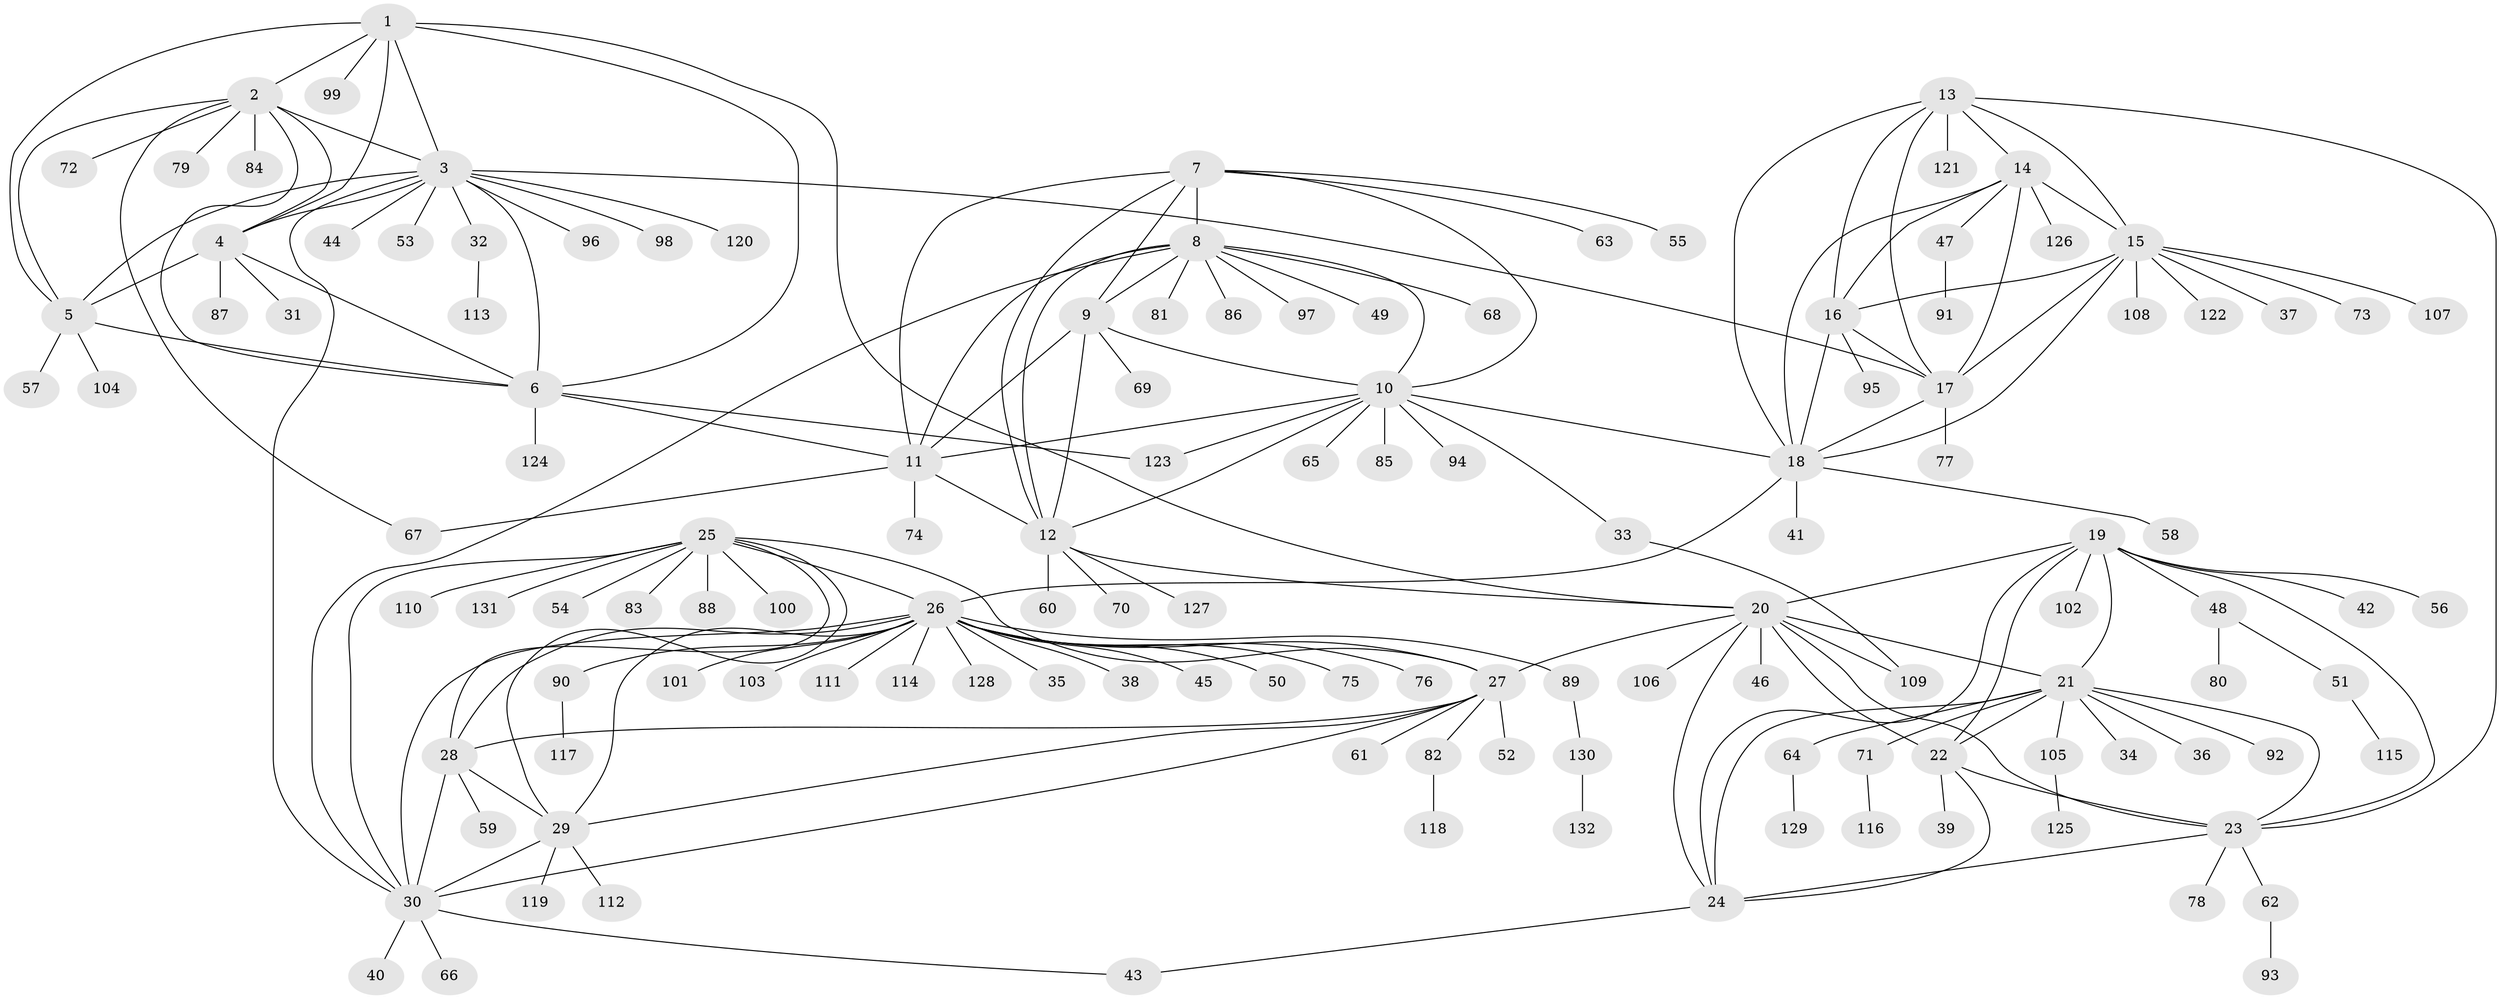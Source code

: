 // Generated by graph-tools (version 1.1) at 2025/15/03/09/25 04:15:49]
// undirected, 132 vertices, 191 edges
graph export_dot {
graph [start="1"]
  node [color=gray90,style=filled];
  1;
  2;
  3;
  4;
  5;
  6;
  7;
  8;
  9;
  10;
  11;
  12;
  13;
  14;
  15;
  16;
  17;
  18;
  19;
  20;
  21;
  22;
  23;
  24;
  25;
  26;
  27;
  28;
  29;
  30;
  31;
  32;
  33;
  34;
  35;
  36;
  37;
  38;
  39;
  40;
  41;
  42;
  43;
  44;
  45;
  46;
  47;
  48;
  49;
  50;
  51;
  52;
  53;
  54;
  55;
  56;
  57;
  58;
  59;
  60;
  61;
  62;
  63;
  64;
  65;
  66;
  67;
  68;
  69;
  70;
  71;
  72;
  73;
  74;
  75;
  76;
  77;
  78;
  79;
  80;
  81;
  82;
  83;
  84;
  85;
  86;
  87;
  88;
  89;
  90;
  91;
  92;
  93;
  94;
  95;
  96;
  97;
  98;
  99;
  100;
  101;
  102;
  103;
  104;
  105;
  106;
  107;
  108;
  109;
  110;
  111;
  112;
  113;
  114;
  115;
  116;
  117;
  118;
  119;
  120;
  121;
  122;
  123;
  124;
  125;
  126;
  127;
  128;
  129;
  130;
  131;
  132;
  1 -- 2;
  1 -- 3;
  1 -- 4;
  1 -- 5;
  1 -- 6;
  1 -- 20;
  1 -- 99;
  2 -- 3;
  2 -- 4;
  2 -- 5;
  2 -- 6;
  2 -- 67;
  2 -- 72;
  2 -- 79;
  2 -- 84;
  3 -- 4;
  3 -- 5;
  3 -- 6;
  3 -- 17;
  3 -- 30;
  3 -- 32;
  3 -- 44;
  3 -- 53;
  3 -- 96;
  3 -- 98;
  3 -- 120;
  4 -- 5;
  4 -- 6;
  4 -- 31;
  4 -- 87;
  5 -- 6;
  5 -- 57;
  5 -- 104;
  6 -- 11;
  6 -- 123;
  6 -- 124;
  7 -- 8;
  7 -- 9;
  7 -- 10;
  7 -- 11;
  7 -- 12;
  7 -- 55;
  7 -- 63;
  8 -- 9;
  8 -- 10;
  8 -- 11;
  8 -- 12;
  8 -- 30;
  8 -- 49;
  8 -- 68;
  8 -- 81;
  8 -- 86;
  8 -- 97;
  9 -- 10;
  9 -- 11;
  9 -- 12;
  9 -- 69;
  10 -- 11;
  10 -- 12;
  10 -- 18;
  10 -- 33;
  10 -- 65;
  10 -- 85;
  10 -- 94;
  10 -- 123;
  11 -- 12;
  11 -- 67;
  11 -- 74;
  12 -- 20;
  12 -- 60;
  12 -- 70;
  12 -- 127;
  13 -- 14;
  13 -- 15;
  13 -- 16;
  13 -- 17;
  13 -- 18;
  13 -- 23;
  13 -- 121;
  14 -- 15;
  14 -- 16;
  14 -- 17;
  14 -- 18;
  14 -- 47;
  14 -- 126;
  15 -- 16;
  15 -- 17;
  15 -- 18;
  15 -- 37;
  15 -- 73;
  15 -- 107;
  15 -- 108;
  15 -- 122;
  16 -- 17;
  16 -- 18;
  16 -- 95;
  17 -- 18;
  17 -- 77;
  18 -- 26;
  18 -- 41;
  18 -- 58;
  19 -- 20;
  19 -- 21;
  19 -- 22;
  19 -- 23;
  19 -- 24;
  19 -- 42;
  19 -- 48;
  19 -- 56;
  19 -- 102;
  20 -- 21;
  20 -- 22;
  20 -- 23;
  20 -- 24;
  20 -- 27;
  20 -- 46;
  20 -- 106;
  20 -- 109;
  21 -- 22;
  21 -- 23;
  21 -- 24;
  21 -- 34;
  21 -- 36;
  21 -- 64;
  21 -- 71;
  21 -- 92;
  21 -- 105;
  22 -- 23;
  22 -- 24;
  22 -- 39;
  23 -- 24;
  23 -- 62;
  23 -- 78;
  24 -- 43;
  25 -- 26;
  25 -- 27;
  25 -- 28;
  25 -- 29;
  25 -- 30;
  25 -- 54;
  25 -- 83;
  25 -- 88;
  25 -- 100;
  25 -- 110;
  25 -- 131;
  26 -- 27;
  26 -- 28;
  26 -- 29;
  26 -- 30;
  26 -- 35;
  26 -- 38;
  26 -- 45;
  26 -- 50;
  26 -- 75;
  26 -- 76;
  26 -- 89;
  26 -- 90;
  26 -- 101;
  26 -- 103;
  26 -- 111;
  26 -- 114;
  26 -- 128;
  27 -- 28;
  27 -- 29;
  27 -- 30;
  27 -- 52;
  27 -- 61;
  27 -- 82;
  28 -- 29;
  28 -- 30;
  28 -- 59;
  29 -- 30;
  29 -- 112;
  29 -- 119;
  30 -- 40;
  30 -- 43;
  30 -- 66;
  32 -- 113;
  33 -- 109;
  47 -- 91;
  48 -- 51;
  48 -- 80;
  51 -- 115;
  62 -- 93;
  64 -- 129;
  71 -- 116;
  82 -- 118;
  89 -- 130;
  90 -- 117;
  105 -- 125;
  130 -- 132;
}
